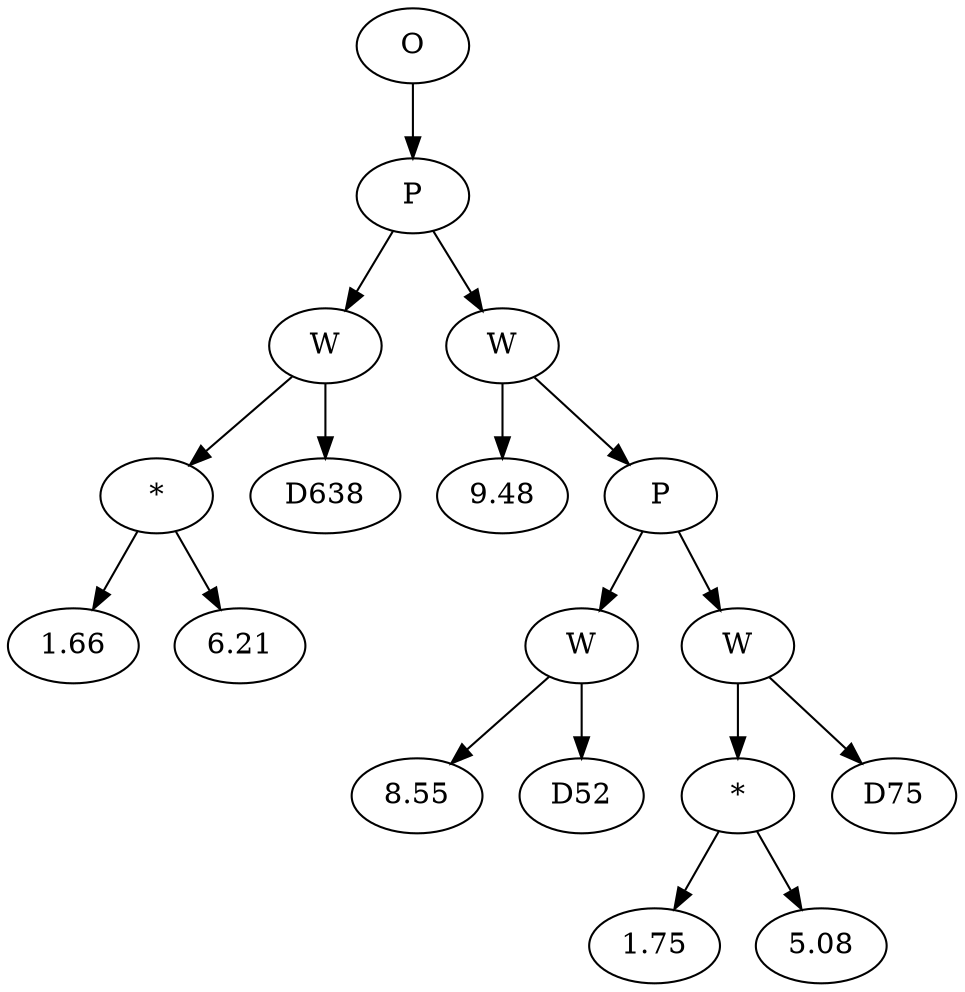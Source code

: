 // Tree
digraph {
	16720058 [label=O]
	16720059 [label=P]
	16720058 -> 16720059
	16720060 [label=W]
	16720059 -> 16720060
	16720061 [label="*"]
	16720060 -> 16720061
	16720062 [label=1.66]
	16720061 -> 16720062
	16720063 [label=6.21]
	16720061 -> 16720063
	16720064 [label=D638]
	16720060 -> 16720064
	16720065 [label=W]
	16720059 -> 16720065
	16720066 [label=9.48]
	16720065 -> 16720066
	16720067 [label=P]
	16720065 -> 16720067
	16720068 [label=W]
	16720067 -> 16720068
	16720069 [label=8.55]
	16720068 -> 16720069
	16720070 [label=D52]
	16720068 -> 16720070
	16720071 [label=W]
	16720067 -> 16720071
	16720072 [label="*"]
	16720071 -> 16720072
	16720073 [label=1.75]
	16720072 -> 16720073
	16720074 [label=5.08]
	16720072 -> 16720074
	16720075 [label=D75]
	16720071 -> 16720075
}
